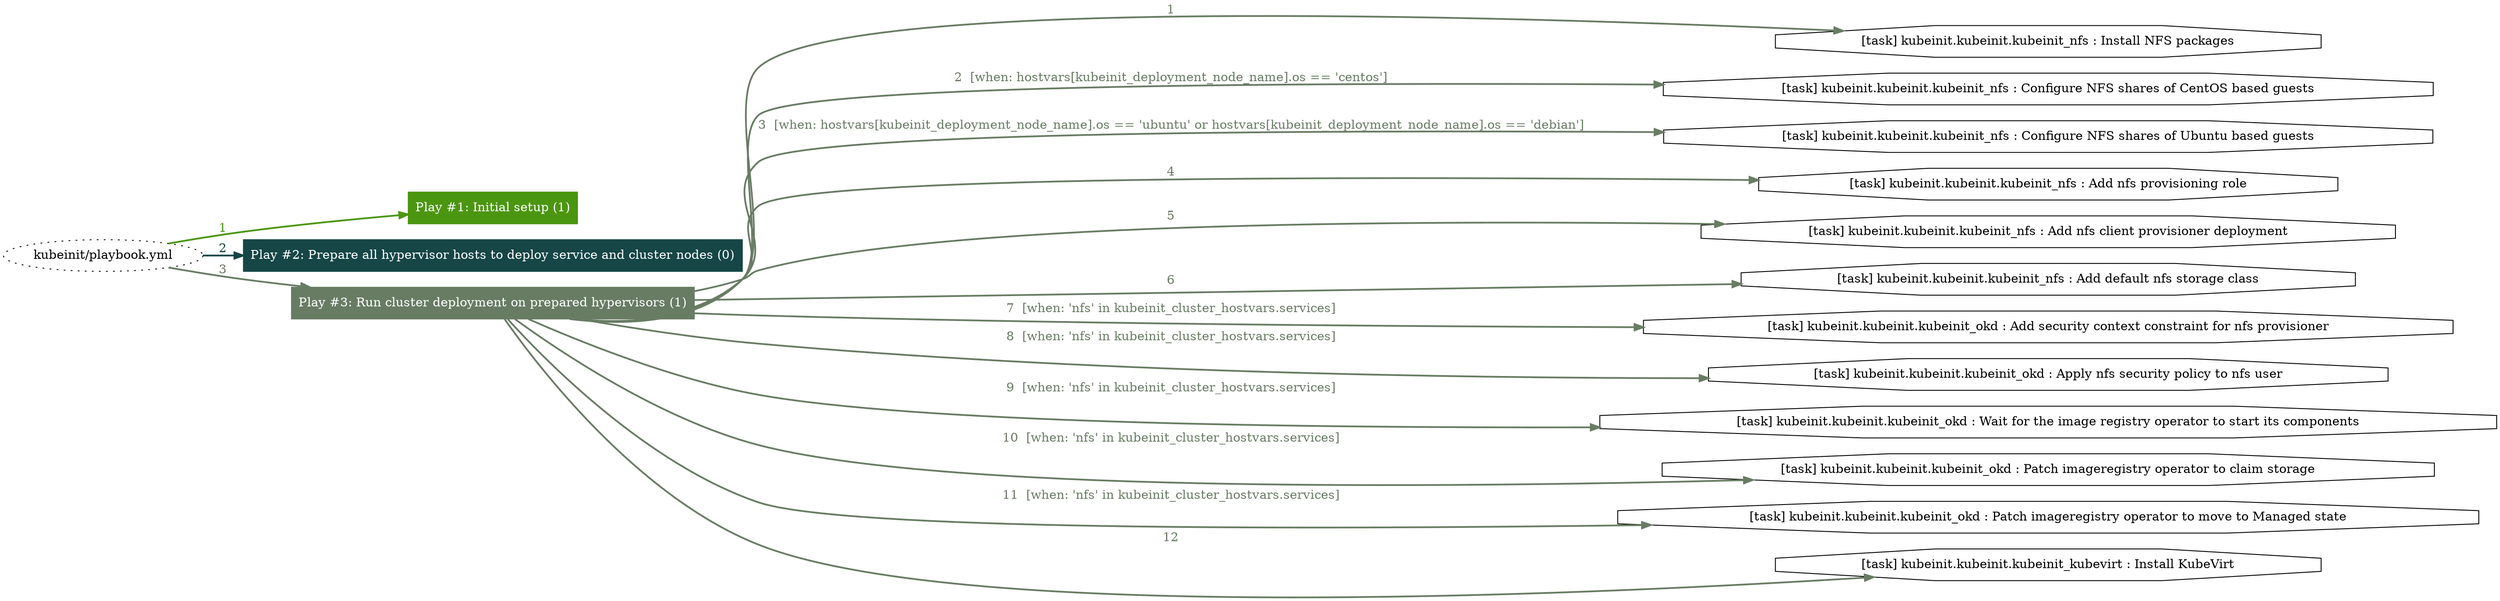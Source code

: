 digraph "kubeinit/playbook.yml "{
	graph [concentrate=true ordering=in rankdir=LR ratio=fill]
	edge [esep=5 sep=10]
	"kubeinit/playbook.yml" [id=root_node style=dotted]
	subgraph "Play #1: Initial setup (1) "{
		"Play #1: Initial setup (1)" [color="#4b9610" fontcolor="#ffffff" id="play_83e40efe-4858-4c1b-bf65-c14a5f9aa6c0" shape=box style=filled tooltip=localhost]
		"kubeinit/playbook.yml" -> "Play #1: Initial setup (1)" [label=1 color="#4b9610" fontcolor="#4b9610" id="edge_43c81da5-bc87-43e5-8bea-0be3e9930bce" style=bold]
	}
	subgraph "Play #2: Prepare all hypervisor hosts to deploy service and cluster nodes (0) "{
		"Play #2: Prepare all hypervisor hosts to deploy service and cluster nodes (0)" [color="#164646" fontcolor="#ffffff" id="play_e57ea511-60cd-414f-bce0-bc2b326869db" shape=box style=filled tooltip=""]
		"kubeinit/playbook.yml" -> "Play #2: Prepare all hypervisor hosts to deploy service and cluster nodes (0)" [label=2 color="#164646" fontcolor="#164646" id="edge_89df4cd9-eb53-4b8d-95c8-0ef62f2ff0de" style=bold]
	}
	subgraph "Play #3: Run cluster deployment on prepared hypervisors (1) "{
		"Play #3: Run cluster deployment on prepared hypervisors (1)" [color="#687c64" fontcolor="#ffffff" id="play_52d77712-2617-4aaf-af79-98941dfa1e24" shape=box style=filled tooltip=localhost]
		"kubeinit/playbook.yml" -> "Play #3: Run cluster deployment on prepared hypervisors (1)" [label=3 color="#687c64" fontcolor="#687c64" id="edge_cf53a6c4-cb3c-4367-abfb-38906bc81380" style=bold]
		"task_9905f97c-6022-458b-b6d5-a92277906dea" [label="[task] kubeinit.kubeinit.kubeinit_nfs : Install NFS packages" id="task_9905f97c-6022-458b-b6d5-a92277906dea" shape=octagon tooltip="[task] kubeinit.kubeinit.kubeinit_nfs : Install NFS packages"]
		"Play #3: Run cluster deployment on prepared hypervisors (1)" -> "task_9905f97c-6022-458b-b6d5-a92277906dea" [label=1 color="#687c64" fontcolor="#687c64" id="edge_92685ae9-9fe4-4001-86e0-d822a4eca7d3" style=bold]
		"task_c8711b5e-e3a0-479f-89cd-d83f480822f6" [label="[task] kubeinit.kubeinit.kubeinit_nfs : Configure NFS shares of CentOS based guests" id="task_c8711b5e-e3a0-479f-89cd-d83f480822f6" shape=octagon tooltip="[task] kubeinit.kubeinit.kubeinit_nfs : Configure NFS shares of CentOS based guests"]
		"Play #3: Run cluster deployment on prepared hypervisors (1)" -> "task_c8711b5e-e3a0-479f-89cd-d83f480822f6" [label="2  [when: hostvars[kubeinit_deployment_node_name].os == 'centos']" color="#687c64" fontcolor="#687c64" id="edge_58defeba-7267-45a1-a6f2-fe3811788839" style=bold]
		"task_fcb4809b-9f58-4845-9803-be29f9c28047" [label="[task] kubeinit.kubeinit.kubeinit_nfs : Configure NFS shares of Ubuntu based guests" id="task_fcb4809b-9f58-4845-9803-be29f9c28047" shape=octagon tooltip="[task] kubeinit.kubeinit.kubeinit_nfs : Configure NFS shares of Ubuntu based guests"]
		"Play #3: Run cluster deployment on prepared hypervisors (1)" -> "task_fcb4809b-9f58-4845-9803-be29f9c28047" [label="3  [when: hostvars[kubeinit_deployment_node_name].os == 'ubuntu' or hostvars[kubeinit_deployment_node_name].os == 'debian']" color="#687c64" fontcolor="#687c64" id="edge_f8c1951f-7572-45c2-a263-70527e8b00df" style=bold]
		"task_09b26855-d0d2-4c4a-8bb4-28845ec33f2e" [label="[task] kubeinit.kubeinit.kubeinit_nfs : Add nfs provisioning role" id="task_09b26855-d0d2-4c4a-8bb4-28845ec33f2e" shape=octagon tooltip="[task] kubeinit.kubeinit.kubeinit_nfs : Add nfs provisioning role"]
		"Play #3: Run cluster deployment on prepared hypervisors (1)" -> "task_09b26855-d0d2-4c4a-8bb4-28845ec33f2e" [label=4 color="#687c64" fontcolor="#687c64" id="edge_c5932674-9c75-4375-a557-fb4b9a326f48" style=bold]
		"task_c86b8bcf-b1f6-4f3a-85be-1a38a513b409" [label="[task] kubeinit.kubeinit.kubeinit_nfs : Add nfs client provisioner deployment" id="task_c86b8bcf-b1f6-4f3a-85be-1a38a513b409" shape=octagon tooltip="[task] kubeinit.kubeinit.kubeinit_nfs : Add nfs client provisioner deployment"]
		"Play #3: Run cluster deployment on prepared hypervisors (1)" -> "task_c86b8bcf-b1f6-4f3a-85be-1a38a513b409" [label=5 color="#687c64" fontcolor="#687c64" id="edge_1ed48123-afa2-4408-9f91-7621cd64ffb3" style=bold]
		"task_f9ad6d18-daa8-48e0-95f1-8ed01a77ed49" [label="[task] kubeinit.kubeinit.kubeinit_nfs : Add default nfs storage class" id="task_f9ad6d18-daa8-48e0-95f1-8ed01a77ed49" shape=octagon tooltip="[task] kubeinit.kubeinit.kubeinit_nfs : Add default nfs storage class"]
		"Play #3: Run cluster deployment on prepared hypervisors (1)" -> "task_f9ad6d18-daa8-48e0-95f1-8ed01a77ed49" [label=6 color="#687c64" fontcolor="#687c64" id="edge_52b42107-e005-4b98-a17c-1274b810c7fc" style=bold]
		"task_9611c163-dcad-4138-b6f1-6d721a8f117e" [label="[task] kubeinit.kubeinit.kubeinit_okd : Add security context constraint for nfs provisioner" id="task_9611c163-dcad-4138-b6f1-6d721a8f117e" shape=octagon tooltip="[task] kubeinit.kubeinit.kubeinit_okd : Add security context constraint for nfs provisioner"]
		"Play #3: Run cluster deployment on prepared hypervisors (1)" -> "task_9611c163-dcad-4138-b6f1-6d721a8f117e" [label="7  [when: 'nfs' in kubeinit_cluster_hostvars.services]" color="#687c64" fontcolor="#687c64" id="edge_a93ccbef-3c57-4171-a907-c9e10e7a8272" style=bold]
		"task_02fdc668-edea-4be0-a2c4-cd0ad64dfb9f" [label="[task] kubeinit.kubeinit.kubeinit_okd : Apply nfs security policy to nfs user" id="task_02fdc668-edea-4be0-a2c4-cd0ad64dfb9f" shape=octagon tooltip="[task] kubeinit.kubeinit.kubeinit_okd : Apply nfs security policy to nfs user"]
		"Play #3: Run cluster deployment on prepared hypervisors (1)" -> "task_02fdc668-edea-4be0-a2c4-cd0ad64dfb9f" [label="8  [when: 'nfs' in kubeinit_cluster_hostvars.services]" color="#687c64" fontcolor="#687c64" id="edge_b583440b-e4fb-4a24-ab12-a15a19507c86" style=bold]
		"task_f4d3e13a-2392-48fb-af34-e520c4a375b7" [label="[task] kubeinit.kubeinit.kubeinit_okd : Wait for the image registry operator to start its components" id="task_f4d3e13a-2392-48fb-af34-e520c4a375b7" shape=octagon tooltip="[task] kubeinit.kubeinit.kubeinit_okd : Wait for the image registry operator to start its components"]
		"Play #3: Run cluster deployment on prepared hypervisors (1)" -> "task_f4d3e13a-2392-48fb-af34-e520c4a375b7" [label="9  [when: 'nfs' in kubeinit_cluster_hostvars.services]" color="#687c64" fontcolor="#687c64" id="edge_92bf85e6-0e47-46c3-bfe5-037e5e13f527" style=bold]
		"task_b4044626-1d2e-4931-af08-3683b3b44a64" [label="[task] kubeinit.kubeinit.kubeinit_okd : Patch imageregistry operator to claim storage" id="task_b4044626-1d2e-4931-af08-3683b3b44a64" shape=octagon tooltip="[task] kubeinit.kubeinit.kubeinit_okd : Patch imageregistry operator to claim storage"]
		"Play #3: Run cluster deployment on prepared hypervisors (1)" -> "task_b4044626-1d2e-4931-af08-3683b3b44a64" [label="10  [when: 'nfs' in kubeinit_cluster_hostvars.services]" color="#687c64" fontcolor="#687c64" id="edge_d100497d-d0ea-4b83-8ab9-b3d455a95334" style=bold]
		"task_959ff7bd-63bb-4e9d-954f-69a7db36093b" [label="[task] kubeinit.kubeinit.kubeinit_okd : Patch imageregistry operator to move to Managed state" id="task_959ff7bd-63bb-4e9d-954f-69a7db36093b" shape=octagon tooltip="[task] kubeinit.kubeinit.kubeinit_okd : Patch imageregistry operator to move to Managed state"]
		"Play #3: Run cluster deployment on prepared hypervisors (1)" -> "task_959ff7bd-63bb-4e9d-954f-69a7db36093b" [label="11  [when: 'nfs' in kubeinit_cluster_hostvars.services]" color="#687c64" fontcolor="#687c64" id="edge_0f72b2f4-8c0c-4ac6-9d20-526c33a9145e" style=bold]
		"task_b90eaff8-c3cf-469d-9092-c1ad920b21e2" [label="[task] kubeinit.kubeinit.kubeinit_kubevirt : Install KubeVirt" id="task_b90eaff8-c3cf-469d-9092-c1ad920b21e2" shape=octagon tooltip="[task] kubeinit.kubeinit.kubeinit_kubevirt : Install KubeVirt"]
		"Play #3: Run cluster deployment on prepared hypervisors (1)" -> "task_b90eaff8-c3cf-469d-9092-c1ad920b21e2" [label=12 color="#687c64" fontcolor="#687c64" id="edge_60d3f6ef-487f-4989-b97f-1411d30dae6d" style=bold]
	}
}
